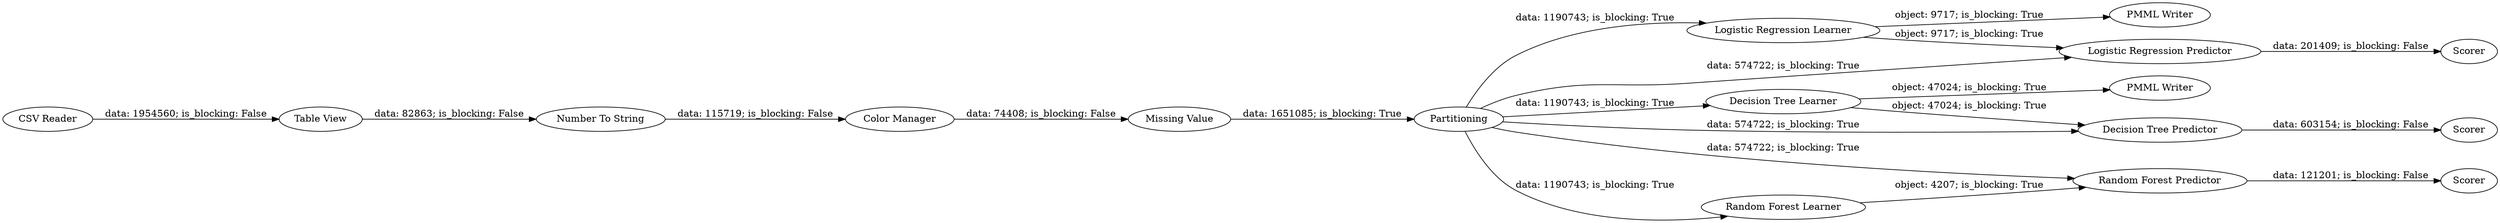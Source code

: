 digraph {
	"4641102870655091952_3" [label="Table View"]
	"4641102870655091952_5" [label="Color Manager"]
	"4641102870655091952_12" [label="Logistic Regression Learner"]
	"4641102870655091952_8" [label="Decision Tree Learner"]
	"4641102870655091952_16" [label="Random Forest Predictor"]
	"4641102870655091952_11" [label="PMML Writer"]
	"4641102870655091952_17" [label=Scorer]
	"4641102870655091952_9" [label="Decision Tree Predictor"]
	"4641102870655091952_14" [label=Scorer]
	"4641102870655091952_7" [label=Partitioning]
	"4641102870655091952_2" [label="CSV Reader"]
	"4641102870655091952_13" [label="Logistic Regression Predictor"]
	"4641102870655091952_10" [label=Scorer]
	"4641102870655091952_4" [label="Number To String"]
	"4641102870655091952_18" [label="PMML Writer"]
	"4641102870655091952_15" [label="Random Forest Learner"]
	"4641102870655091952_6" [label="Missing Value"]
	"4641102870655091952_7" -> "4641102870655091952_15" [label="data: 1190743; is_blocking: True"]
	"4641102870655091952_6" -> "4641102870655091952_7" [label="data: 1651085; is_blocking: True"]
	"4641102870655091952_8" -> "4641102870655091952_9" [label="object: 47024; is_blocking: True"]
	"4641102870655091952_7" -> "4641102870655091952_16" [label="data: 574722; is_blocking: True"]
	"4641102870655091952_12" -> "4641102870655091952_18" [label="object: 9717; is_blocking: True"]
	"4641102870655091952_16" -> "4641102870655091952_17" [label="data: 121201; is_blocking: False"]
	"4641102870655091952_7" -> "4641102870655091952_8" [label="data: 1190743; is_blocking: True"]
	"4641102870655091952_5" -> "4641102870655091952_6" [label="data: 74408; is_blocking: False"]
	"4641102870655091952_7" -> "4641102870655091952_13" [label="data: 574722; is_blocking: True"]
	"4641102870655091952_7" -> "4641102870655091952_12" [label="data: 1190743; is_blocking: True"]
	"4641102870655091952_3" -> "4641102870655091952_4" [label="data: 82863; is_blocking: False"]
	"4641102870655091952_8" -> "4641102870655091952_11" [label="object: 47024; is_blocking: True"]
	"4641102870655091952_9" -> "4641102870655091952_10" [label="data: 603154; is_blocking: False"]
	"4641102870655091952_2" -> "4641102870655091952_3" [label="data: 1954560; is_blocking: False"]
	"4641102870655091952_13" -> "4641102870655091952_14" [label="data: 201409; is_blocking: False"]
	"4641102870655091952_4" -> "4641102870655091952_5" [label="data: 115719; is_blocking: False"]
	"4641102870655091952_7" -> "4641102870655091952_9" [label="data: 574722; is_blocking: True"]
	"4641102870655091952_15" -> "4641102870655091952_16" [label="object: 4207; is_blocking: True"]
	"4641102870655091952_12" -> "4641102870655091952_13" [label="object: 9717; is_blocking: True"]
	rankdir=LR
}

